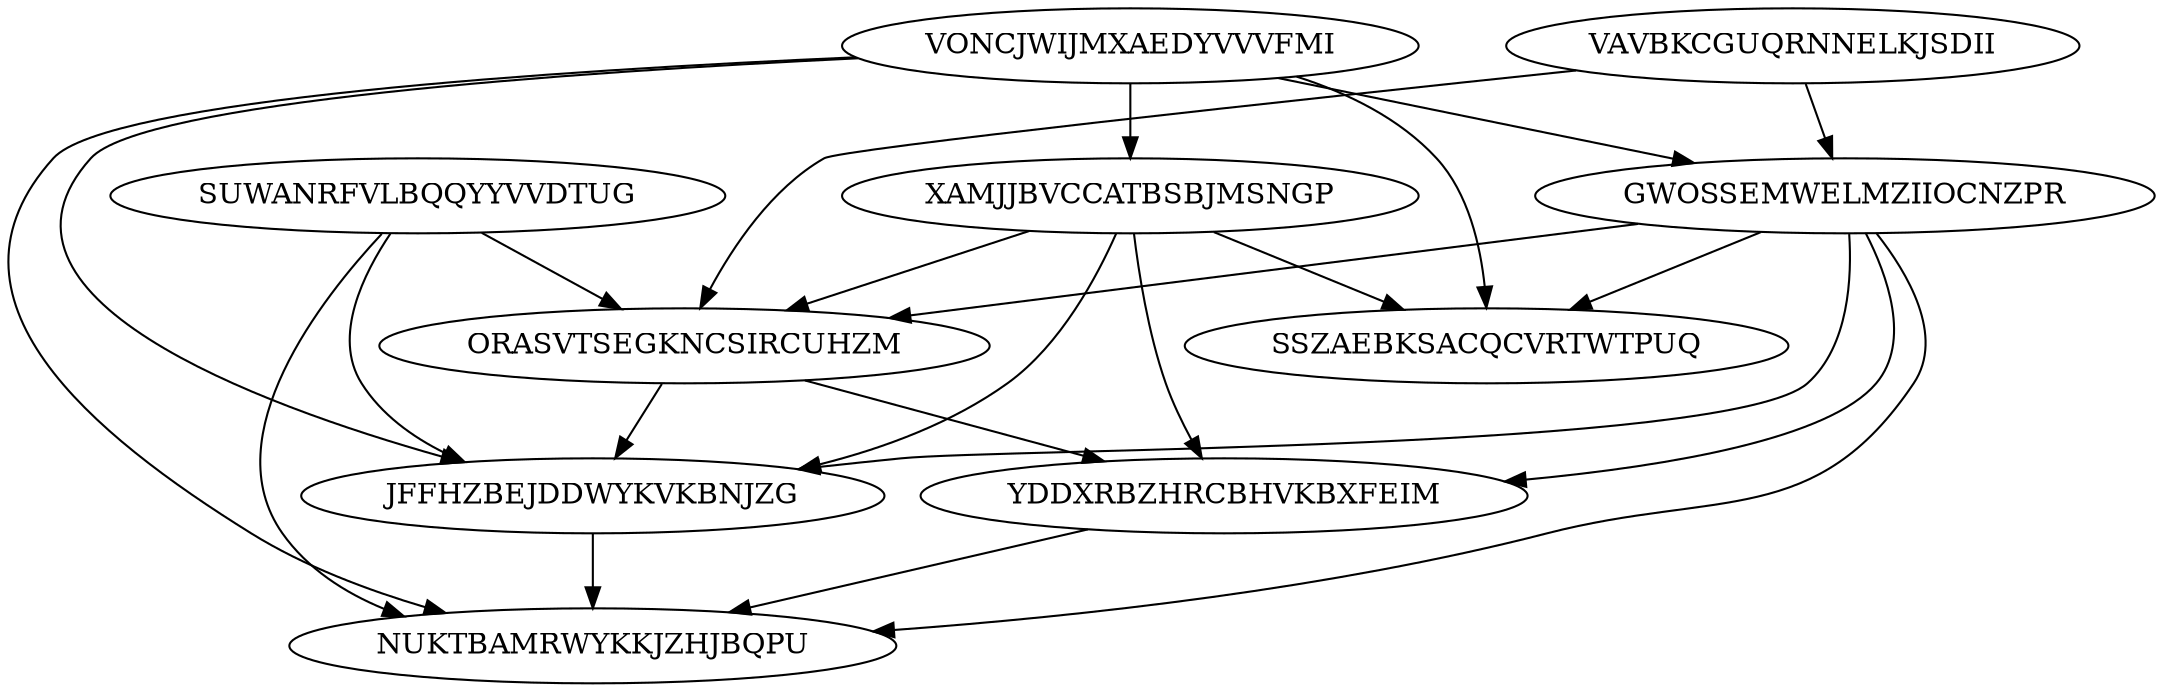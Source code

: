 digraph "N10M23" {
	VONCJWIJMXAEDYVVVFMI			[Weight=18, Start=0, Processor=1];
	VAVBKCGUQRNNELKJSDII			[Weight=16, Start=0, Processor=2];
	XAMJJBVCCATBSBJMSNGP			[Weight=11, Start=18, Processor=1];
	SUWANRFVLBQQYYVVDTUG			[Weight=15, Start=0, Processor=3];
	GWOSSEMWELMZIIOCNZPR			[Weight=17, Start=31, Processor=1];
	ORASVTSEGKNCSIRCUHZM			[Weight=11, Start=48, Processor=1];
	JFFHZBEJDDWYKVKBNJZG			[Weight=11, Start=59, Processor=1];
	SSZAEBKSACQCVRTWTPUQ			[Weight=19, Start=62, Processor=2];
	YDDXRBZHRCBHVKBXFEIM			[Weight=17, Start=70, Processor=1];
	NUKTBAMRWYKKJZHJBQPU			[Weight=16, Start=87, Processor=1];
	VONCJWIJMXAEDYVVVFMI -> GWOSSEMWELMZIIOCNZPR		[Weight=20];
	SUWANRFVLBQQYYVVDTUG -> JFFHZBEJDDWYKVKBNJZG		[Weight=19];
	VONCJWIJMXAEDYVVVFMI -> SSZAEBKSACQCVRTWTPUQ		[Weight=18];
	VONCJWIJMXAEDYVVVFMI -> NUKTBAMRWYKKJZHJBQPU		[Weight=19];
	VAVBKCGUQRNNELKJSDII -> GWOSSEMWELMZIIOCNZPR		[Weight=15];
	GWOSSEMWELMZIIOCNZPR -> JFFHZBEJDDWYKVKBNJZG		[Weight=13];
	XAMJJBVCCATBSBJMSNGP -> ORASVTSEGKNCSIRCUHZM		[Weight=14];
	SUWANRFVLBQQYYVVDTUG -> ORASVTSEGKNCSIRCUHZM		[Weight=20];
	VONCJWIJMXAEDYVVVFMI -> XAMJJBVCCATBSBJMSNGP		[Weight=11];
	ORASVTSEGKNCSIRCUHZM -> YDDXRBZHRCBHVKBXFEIM		[Weight=19];
	GWOSSEMWELMZIIOCNZPR -> SSZAEBKSACQCVRTWTPUQ		[Weight=14];
	VAVBKCGUQRNNELKJSDII -> ORASVTSEGKNCSIRCUHZM		[Weight=10];
	VONCJWIJMXAEDYVVVFMI -> JFFHZBEJDDWYKVKBNJZG		[Weight=15];
	XAMJJBVCCATBSBJMSNGP -> JFFHZBEJDDWYKVKBNJZG		[Weight=18];
	GWOSSEMWELMZIIOCNZPR -> YDDXRBZHRCBHVKBXFEIM		[Weight=15];
	GWOSSEMWELMZIIOCNZPR -> NUKTBAMRWYKKJZHJBQPU		[Weight=11];
	SUWANRFVLBQQYYVVDTUG -> NUKTBAMRWYKKJZHJBQPU		[Weight=19];
	XAMJJBVCCATBSBJMSNGP -> SSZAEBKSACQCVRTWTPUQ		[Weight=11];
	ORASVTSEGKNCSIRCUHZM -> JFFHZBEJDDWYKVKBNJZG		[Weight=12];
	YDDXRBZHRCBHVKBXFEIM -> NUKTBAMRWYKKJZHJBQPU		[Weight=15];
	XAMJJBVCCATBSBJMSNGP -> YDDXRBZHRCBHVKBXFEIM		[Weight=20];
	GWOSSEMWELMZIIOCNZPR -> ORASVTSEGKNCSIRCUHZM		[Weight=20];
	JFFHZBEJDDWYKVKBNJZG -> NUKTBAMRWYKKJZHJBQPU		[Weight=15];
}
